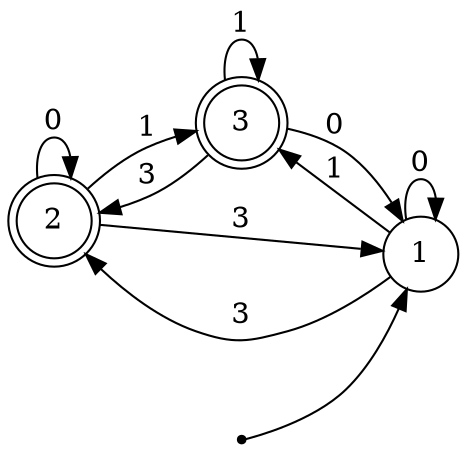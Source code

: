 digraph finite_state_machine {
rankdir=LR;
node [shape = doublecircle]; 2
node [shape = doublecircle]; 3
node [shape = point ]; qi
node [shape = circle]
qi -> 1
	1 -> 1 [ label = "0"];
	1 -> 3 [ label = "1"];
	1 -> 2 [ label = "3"];
	2 -> 2 [ label = "0"];
	2 -> 3 [ label = "1"];
	2 -> 1 [ label = "3"];
	3 -> 1 [ label = "0"];
	3 -> 3 [ label = "1"];
	3 -> 2 [ label = "3"];
}
